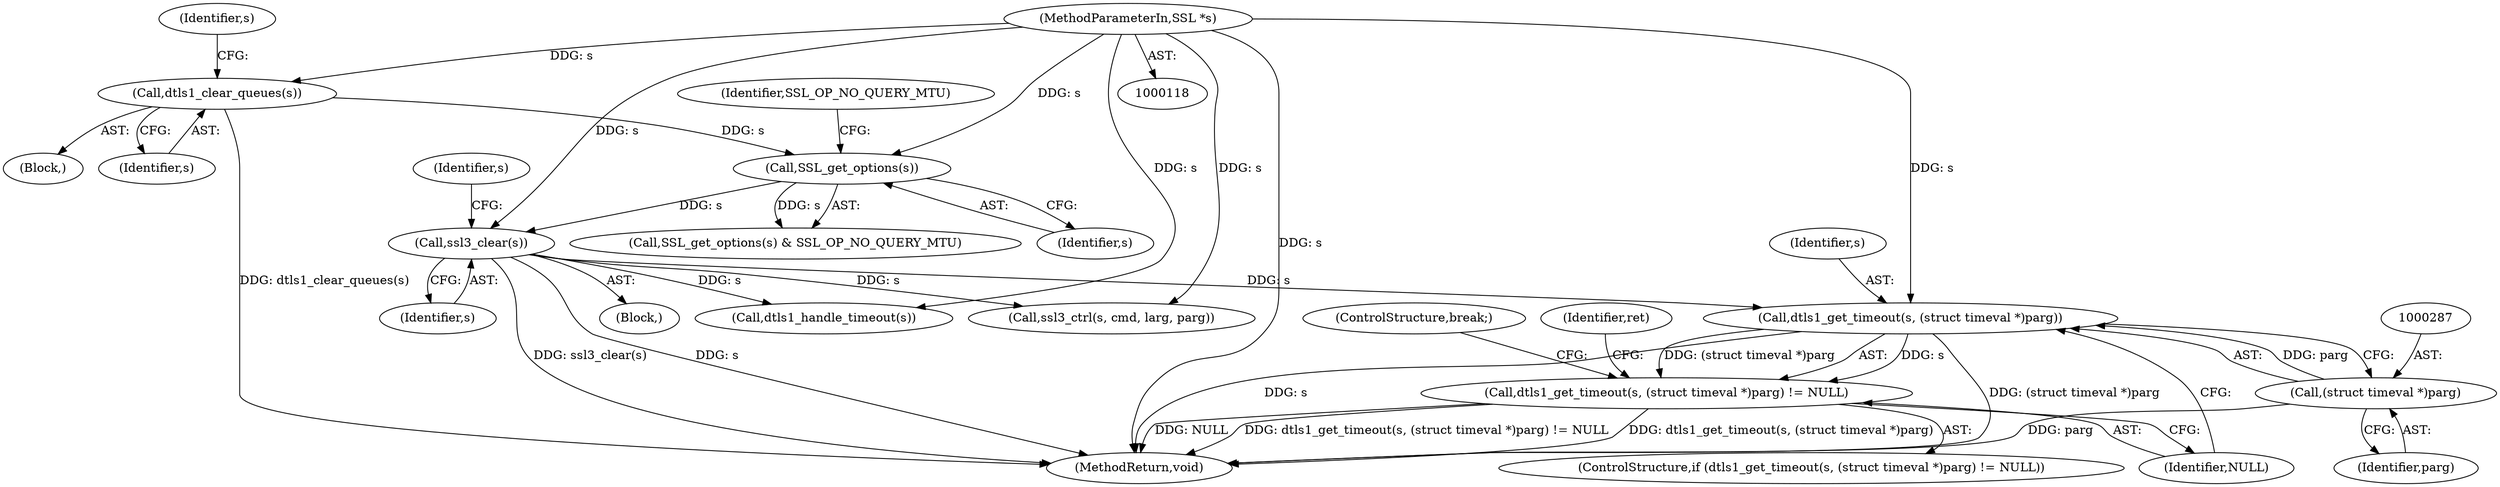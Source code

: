 digraph "0_openssl_f5c7f5dfbaf0d2f7d946d0fe86f08e6bcb36ed0d_0@pointer" {
"1000284" [label="(Call,dtls1_get_timeout(s, (struct timeval *)parg))"];
"1000232" [label="(Call,ssl3_clear(s))"];
"1000200" [label="(Call,SSL_get_options(s))"];
"1000169" [label="(Call,dtls1_clear_queues(s))"];
"1000119" [label="(MethodParameterIn,SSL *s)"];
"1000286" [label="(Call,(struct timeval *)parg)"];
"1000283" [label="(Call,dtls1_get_timeout(s, (struct timeval *)parg) != NULL)"];
"1000285" [label="(Identifier,s)"];
"1000289" [label="(Identifier,NULL)"];
"1000119" [label="(MethodParameterIn,SSL *s)"];
"1000286" [label="(Call,(struct timeval *)parg)"];
"1000173" [label="(Identifier,s)"];
"1000282" [label="(ControlStructure,if (dtls1_get_timeout(s, (struct timeval *)parg) != NULL))"];
"1000199" [label="(Call,SSL_get_options(s) & SSL_OP_NO_QUERY_MTU)"];
"1000347" [label="(Call,ssl3_ctrl(s, cmd, larg, parg))"];
"1000284" [label="(Call,dtls1_get_timeout(s, (struct timeval *)parg))"];
"1000201" [label="(Identifier,s)"];
"1000232" [label="(Call,ssl3_clear(s))"];
"1000238" [label="(Identifier,s)"];
"1000233" [label="(Identifier,s)"];
"1000294" [label="(ControlStructure,break;)"];
"1000283" [label="(Call,dtls1_get_timeout(s, (struct timeval *)parg) != NULL)"];
"1000714" [label="(MethodReturn,void)"];
"1000202" [label="(Identifier,SSL_OP_NO_QUERY_MTU)"];
"1000140" [label="(Block,)"];
"1000292" [label="(Identifier,ret)"];
"1000298" [label="(Call,dtls1_handle_timeout(s))"];
"1000169" [label="(Call,dtls1_clear_queues(s))"];
"1000200" [label="(Call,SSL_get_options(s))"];
"1000126" [label="(Block,)"];
"1000288" [label="(Identifier,parg)"];
"1000170" [label="(Identifier,s)"];
"1000284" -> "1000283"  [label="AST: "];
"1000284" -> "1000286"  [label="CFG: "];
"1000285" -> "1000284"  [label="AST: "];
"1000286" -> "1000284"  [label="AST: "];
"1000289" -> "1000284"  [label="CFG: "];
"1000284" -> "1000714"  [label="DDG: (struct timeval *)parg"];
"1000284" -> "1000714"  [label="DDG: s"];
"1000284" -> "1000283"  [label="DDG: s"];
"1000284" -> "1000283"  [label="DDG: (struct timeval *)parg"];
"1000232" -> "1000284"  [label="DDG: s"];
"1000119" -> "1000284"  [label="DDG: s"];
"1000286" -> "1000284"  [label="DDG: parg"];
"1000232" -> "1000126"  [label="AST: "];
"1000232" -> "1000233"  [label="CFG: "];
"1000233" -> "1000232"  [label="AST: "];
"1000238" -> "1000232"  [label="CFG: "];
"1000232" -> "1000714"  [label="DDG: s"];
"1000232" -> "1000714"  [label="DDG: ssl3_clear(s)"];
"1000200" -> "1000232"  [label="DDG: s"];
"1000119" -> "1000232"  [label="DDG: s"];
"1000232" -> "1000298"  [label="DDG: s"];
"1000232" -> "1000347"  [label="DDG: s"];
"1000200" -> "1000199"  [label="AST: "];
"1000200" -> "1000201"  [label="CFG: "];
"1000201" -> "1000200"  [label="AST: "];
"1000202" -> "1000200"  [label="CFG: "];
"1000200" -> "1000199"  [label="DDG: s"];
"1000169" -> "1000200"  [label="DDG: s"];
"1000119" -> "1000200"  [label="DDG: s"];
"1000169" -> "1000140"  [label="AST: "];
"1000169" -> "1000170"  [label="CFG: "];
"1000170" -> "1000169"  [label="AST: "];
"1000173" -> "1000169"  [label="CFG: "];
"1000169" -> "1000714"  [label="DDG: dtls1_clear_queues(s)"];
"1000119" -> "1000169"  [label="DDG: s"];
"1000119" -> "1000118"  [label="AST: "];
"1000119" -> "1000714"  [label="DDG: s"];
"1000119" -> "1000298"  [label="DDG: s"];
"1000119" -> "1000347"  [label="DDG: s"];
"1000286" -> "1000288"  [label="CFG: "];
"1000287" -> "1000286"  [label="AST: "];
"1000288" -> "1000286"  [label="AST: "];
"1000286" -> "1000714"  [label="DDG: parg"];
"1000283" -> "1000282"  [label="AST: "];
"1000283" -> "1000289"  [label="CFG: "];
"1000289" -> "1000283"  [label="AST: "];
"1000292" -> "1000283"  [label="CFG: "];
"1000294" -> "1000283"  [label="CFG: "];
"1000283" -> "1000714"  [label="DDG: dtls1_get_timeout(s, (struct timeval *)parg)"];
"1000283" -> "1000714"  [label="DDG: NULL"];
"1000283" -> "1000714"  [label="DDG: dtls1_get_timeout(s, (struct timeval *)parg) != NULL"];
}
